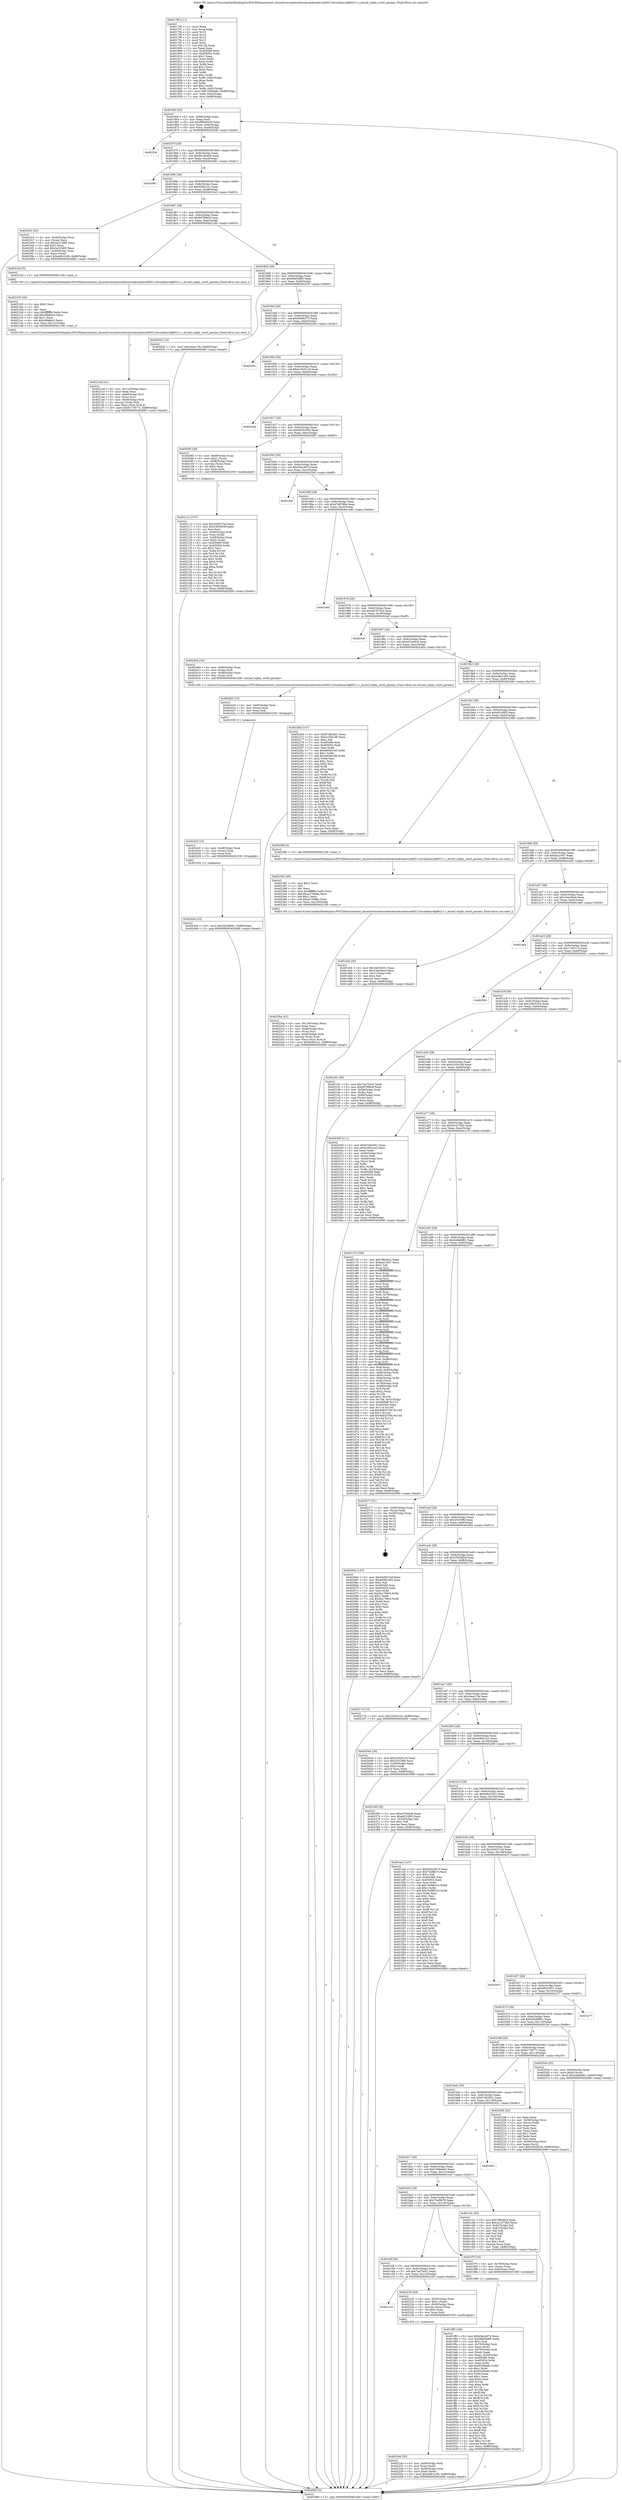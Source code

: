 digraph "0x4017f0" {
  label = "0x4017f0 (/mnt/c/Users/mathe/Desktop/tcc/POCII/binaries/extr_linuxdriversnetwirelessbroadcombrcm80211brcmfmaccfg80211.c_brcmf_wiphy_wowl_params_Final-ollvm.out::main(0))"
  labelloc = "t"
  node[shape=record]

  Entry [label="",width=0.3,height=0.3,shape=circle,fillcolor=black,style=filled]
  "0x40185f" [label="{
     0x40185f [32]\l
     | [instrs]\l
     &nbsp;&nbsp;0x40185f \<+6\>: mov -0x88(%rbp),%eax\l
     &nbsp;&nbsp;0x401865 \<+2\>: mov %eax,%ecx\l
     &nbsp;&nbsp;0x401867 \<+6\>: sub $0x89b93e28,%ecx\l
     &nbsp;&nbsp;0x40186d \<+6\>: mov %eax,-0x9c(%rbp)\l
     &nbsp;&nbsp;0x401873 \<+6\>: mov %ecx,-0xa0(%rbp)\l
     &nbsp;&nbsp;0x401879 \<+6\>: je 000000000040254f \<main+0xd5f\>\l
  }"]
  "0x40254f" [label="{
     0x40254f\l
  }", style=dashed]
  "0x40187f" [label="{
     0x40187f [28]\l
     | [instrs]\l
     &nbsp;&nbsp;0x40187f \<+5\>: jmp 0000000000401884 \<main+0x94\>\l
     &nbsp;&nbsp;0x401884 \<+6\>: mov -0x9c(%rbp),%eax\l
     &nbsp;&nbsp;0x40188a \<+5\>: sub $0x8b19be50,%eax\l
     &nbsp;&nbsp;0x40188f \<+6\>: mov %eax,-0xa4(%rbp)\l
     &nbsp;&nbsp;0x401895 \<+6\>: je 0000000000402681 \<main+0xe91\>\l
  }"]
  Exit [label="",width=0.3,height=0.3,shape=circle,fillcolor=black,style=filled,peripheries=2]
  "0x402681" [label="{
     0x402681\l
  }", style=dashed]
  "0x40189b" [label="{
     0x40189b [28]\l
     | [instrs]\l
     &nbsp;&nbsp;0x40189b \<+5\>: jmp 00000000004018a0 \<main+0xb0\>\l
     &nbsp;&nbsp;0x4018a0 \<+6\>: mov -0x9c(%rbp),%eax\l
     &nbsp;&nbsp;0x4018a6 \<+5\>: sub $0x928fc1a1,%eax\l
     &nbsp;&nbsp;0x4018ab \<+6\>: mov %eax,-0xa8(%rbp)\l
     &nbsp;&nbsp;0x4018b1 \<+6\>: je 00000000004023e3 \<main+0xbf3\>\l
  }"]
  "0x40243e" [label="{
     0x40243e [15]\l
     | [instrs]\l
     &nbsp;&nbsp;0x40243e \<+10\>: movl $0x52b38891,-0x88(%rbp)\l
     &nbsp;&nbsp;0x402448 \<+5\>: jmp 0000000000402690 \<main+0xea0\>\l
  }"]
  "0x4023e3" [label="{
     0x4023e3 [42]\l
     | [instrs]\l
     &nbsp;&nbsp;0x4023e3 \<+4\>: mov -0x40(%rbp),%rax\l
     &nbsp;&nbsp;0x4023e7 \<+2\>: mov (%rax),%ecx\l
     &nbsp;&nbsp;0x4023e9 \<+6\>: sub $0x2a3158f2,%ecx\l
     &nbsp;&nbsp;0x4023ef \<+3\>: add $0x1,%ecx\l
     &nbsp;&nbsp;0x4023f2 \<+6\>: add $0x2a3158f2,%ecx\l
     &nbsp;&nbsp;0x4023f8 \<+4\>: mov -0x40(%rbp),%rax\l
     &nbsp;&nbsp;0x4023fc \<+2\>: mov %ecx,(%rax)\l
     &nbsp;&nbsp;0x4023fe \<+10\>: movl $0xed9c1c60,-0x88(%rbp)\l
     &nbsp;&nbsp;0x402408 \<+5\>: jmp 0000000000402690 \<main+0xea0\>\l
  }"]
  "0x4018b7" [label="{
     0x4018b7 [28]\l
     | [instrs]\l
     &nbsp;&nbsp;0x4018b7 \<+5\>: jmp 00000000004018bc \<main+0xcc\>\l
     &nbsp;&nbsp;0x4018bc \<+6\>: mov -0x9c(%rbp),%eax\l
     &nbsp;&nbsp;0x4018c2 \<+5\>: sub $0x9478fbc8,%eax\l
     &nbsp;&nbsp;0x4018c7 \<+6\>: mov %eax,-0xac(%rbp)\l
     &nbsp;&nbsp;0x4018cd \<+6\>: je 00000000004021b0 \<main+0x9c0\>\l
  }"]
  "0x40242f" [label="{
     0x40242f [15]\l
     | [instrs]\l
     &nbsp;&nbsp;0x40242f \<+4\>: mov -0x48(%rbp),%rax\l
     &nbsp;&nbsp;0x402433 \<+3\>: mov (%rax),%rax\l
     &nbsp;&nbsp;0x402436 \<+3\>: mov %rax,%rdi\l
     &nbsp;&nbsp;0x402439 \<+5\>: call 0000000000401030 \<free@plt\>\l
     | [calls]\l
     &nbsp;&nbsp;0x401030 \{1\} (unknown)\l
  }"]
  "0x4021b0" [label="{
     0x4021b0 [5]\l
     | [instrs]\l
     &nbsp;&nbsp;0x4021b0 \<+5\>: call 0000000000401160 \<next_i\>\l
     | [calls]\l
     &nbsp;&nbsp;0x401160 \{1\} (/mnt/c/Users/mathe/Desktop/tcc/POCII/binaries/extr_linuxdriversnetwirelessbroadcombrcm80211brcmfmaccfg80211.c_brcmf_wiphy_wowl_params_Final-ollvm.out::next_i)\l
  }"]
  "0x4018d3" [label="{
     0x4018d3 [28]\l
     | [instrs]\l
     &nbsp;&nbsp;0x4018d3 \<+5\>: jmp 00000000004018d8 \<main+0xe8\>\l
     &nbsp;&nbsp;0x4018d8 \<+6\>: mov -0x9c(%rbp),%eax\l
     &nbsp;&nbsp;0x4018de \<+5\>: sub $0x96b5ddf5,%eax\l
     &nbsp;&nbsp;0x4018e3 \<+6\>: mov %eax,-0xb0(%rbp)\l
     &nbsp;&nbsp;0x4018e9 \<+6\>: je 0000000000402035 \<main+0x845\>\l
  }"]
  "0x402420" [label="{
     0x402420 [15]\l
     | [instrs]\l
     &nbsp;&nbsp;0x402420 \<+4\>: mov -0x60(%rbp),%rax\l
     &nbsp;&nbsp;0x402424 \<+3\>: mov (%rax),%rax\l
     &nbsp;&nbsp;0x402427 \<+3\>: mov %rax,%rdi\l
     &nbsp;&nbsp;0x40242a \<+5\>: call 0000000000401030 \<free@plt\>\l
     | [calls]\l
     &nbsp;&nbsp;0x401030 \{1\} (unknown)\l
  }"]
  "0x402035" [label="{
     0x402035 [15]\l
     | [instrs]\l
     &nbsp;&nbsp;0x402035 \<+10\>: movl $0x34ea17fe,-0x88(%rbp)\l
     &nbsp;&nbsp;0x40203f \<+5\>: jmp 0000000000402690 \<main+0xea0\>\l
  }"]
  "0x4018ef" [label="{
     0x4018ef [28]\l
     | [instrs]\l
     &nbsp;&nbsp;0x4018ef \<+5\>: jmp 00000000004018f4 \<main+0x104\>\l
     &nbsp;&nbsp;0x4018f4 \<+6\>: mov -0x9c(%rbp),%eax\l
     &nbsp;&nbsp;0x4018fa \<+5\>: sub $0x9ef4b373,%eax\l
     &nbsp;&nbsp;0x4018ff \<+6\>: mov %eax,-0xb4(%rbp)\l
     &nbsp;&nbsp;0x401905 \<+6\>: je 000000000040245c \<main+0xc6c\>\l
  }"]
  "0x4023ba" [label="{
     0x4023ba [41]\l
     | [instrs]\l
     &nbsp;&nbsp;0x4023ba \<+6\>: mov -0x130(%rbp),%ecx\l
     &nbsp;&nbsp;0x4023c0 \<+3\>: imul %eax,%ecx\l
     &nbsp;&nbsp;0x4023c3 \<+4\>: mov -0x48(%rbp),%rsi\l
     &nbsp;&nbsp;0x4023c7 \<+3\>: mov (%rsi),%rsi\l
     &nbsp;&nbsp;0x4023ca \<+4\>: mov -0x40(%rbp),%rdi\l
     &nbsp;&nbsp;0x4023ce \<+3\>: movslq (%rdi),%rdi\l
     &nbsp;&nbsp;0x4023d1 \<+3\>: mov %ecx,(%rsi,%rdi,4)\l
     &nbsp;&nbsp;0x4023d4 \<+10\>: movl $0x928fc1a1,-0x88(%rbp)\l
     &nbsp;&nbsp;0x4023de \<+5\>: jmp 0000000000402690 \<main+0xea0\>\l
  }"]
  "0x40245c" [label="{
     0x40245c\l
  }", style=dashed]
  "0x40190b" [label="{
     0x40190b [28]\l
     | [instrs]\l
     &nbsp;&nbsp;0x40190b \<+5\>: jmp 0000000000401910 \<main+0x120\>\l
     &nbsp;&nbsp;0x401910 \<+6\>: mov -0x9c(%rbp),%eax\l
     &nbsp;&nbsp;0x401916 \<+5\>: sub $0xb1926116,%eax\l
     &nbsp;&nbsp;0x40191b \<+6\>: mov %eax,-0xb8(%rbp)\l
     &nbsp;&nbsp;0x401921 \<+6\>: je 000000000040244d \<main+0xc5d\>\l
  }"]
  "0x402392" [label="{
     0x402392 [40]\l
     | [instrs]\l
     &nbsp;&nbsp;0x402392 \<+5\>: mov $0x2,%ecx\l
     &nbsp;&nbsp;0x402397 \<+1\>: cltd\l
     &nbsp;&nbsp;0x402398 \<+2\>: idiv %ecx\l
     &nbsp;&nbsp;0x40239a \<+6\>: imul $0xfffffffe,%edx,%ecx\l
     &nbsp;&nbsp;0x4023a0 \<+6\>: add $0xa270ef6c,%ecx\l
     &nbsp;&nbsp;0x4023a6 \<+3\>: add $0x1,%ecx\l
     &nbsp;&nbsp;0x4023a9 \<+6\>: sub $0xa270ef6c,%ecx\l
     &nbsp;&nbsp;0x4023af \<+6\>: mov %ecx,-0x130(%rbp)\l
     &nbsp;&nbsp;0x4023b5 \<+5\>: call 0000000000401160 \<next_i\>\l
     | [calls]\l
     &nbsp;&nbsp;0x401160 \{1\} (/mnt/c/Users/mathe/Desktop/tcc/POCII/binaries/extr_linuxdriversnetwirelessbroadcombrcm80211brcmfmaccfg80211.c_brcmf_wiphy_wowl_params_Final-ollvm.out::next_i)\l
  }"]
  "0x40244d" [label="{
     0x40244d\l
  }", style=dashed]
  "0x401927" [label="{
     0x401927 [28]\l
     | [instrs]\l
     &nbsp;&nbsp;0x401927 \<+5\>: jmp 000000000040192c \<main+0x13c\>\l
     &nbsp;&nbsp;0x40192c \<+6\>: mov -0x9c(%rbp),%eax\l
     &nbsp;&nbsp;0x401932 \<+5\>: sub $0xb930c393,%eax\l
     &nbsp;&nbsp;0x401937 \<+6\>: mov %eax,-0xbc(%rbp)\l
     &nbsp;&nbsp;0x40193d \<+6\>: je 00000000004020f5 \<main+0x905\>\l
  }"]
  "0x40224d" [label="{
     0x40224d [32]\l
     | [instrs]\l
     &nbsp;&nbsp;0x40224d \<+4\>: mov -0x48(%rbp),%rdi\l
     &nbsp;&nbsp;0x402251 \<+3\>: mov %rax,(%rdi)\l
     &nbsp;&nbsp;0x402254 \<+4\>: mov -0x40(%rbp),%rax\l
     &nbsp;&nbsp;0x402258 \<+6\>: movl $0x0,(%rax)\l
     &nbsp;&nbsp;0x40225e \<+10\>: movl $0xed9c1c60,-0x88(%rbp)\l
     &nbsp;&nbsp;0x402268 \<+5\>: jmp 0000000000402690 \<main+0xea0\>\l
  }"]
  "0x4020f5" [label="{
     0x4020f5 [29]\l
     | [instrs]\l
     &nbsp;&nbsp;0x4020f5 \<+4\>: mov -0x68(%rbp),%rax\l
     &nbsp;&nbsp;0x4020f9 \<+6\>: movl $0x1,(%rax)\l
     &nbsp;&nbsp;0x4020ff \<+4\>: mov -0x68(%rbp),%rax\l
     &nbsp;&nbsp;0x402103 \<+3\>: movslq (%rax),%rax\l
     &nbsp;&nbsp;0x402106 \<+4\>: shl $0x2,%rax\l
     &nbsp;&nbsp;0x40210a \<+3\>: mov %rax,%rdi\l
     &nbsp;&nbsp;0x40210d \<+5\>: call 0000000000401050 \<malloc@plt\>\l
     | [calls]\l
     &nbsp;&nbsp;0x401050 \{1\} (unknown)\l
  }"]
  "0x401943" [label="{
     0x401943 [28]\l
     | [instrs]\l
     &nbsp;&nbsp;0x401943 \<+5\>: jmp 0000000000401948 \<main+0x158\>\l
     &nbsp;&nbsp;0x401948 \<+6\>: mov -0x9c(%rbp),%eax\l
     &nbsp;&nbsp;0x40194e \<+5\>: sub $0xd3ac4674,%eax\l
     &nbsp;&nbsp;0x401953 \<+6\>: mov %eax,-0xc0(%rbp)\l
     &nbsp;&nbsp;0x401959 \<+6\>: je 00000000004025ef \<main+0xdff\>\l
  }"]
  "0x401c1b" [label="{
     0x401c1b\l
  }", style=dashed]
  "0x4025ef" [label="{
     0x4025ef\l
  }", style=dashed]
  "0x40195f" [label="{
     0x40195f [28]\l
     | [instrs]\l
     &nbsp;&nbsp;0x40195f \<+5\>: jmp 0000000000401964 \<main+0x174\>\l
     &nbsp;&nbsp;0x401964 \<+6\>: mov -0x9c(%rbp),%eax\l
     &nbsp;&nbsp;0x40196a \<+5\>: sub $0xd7e87d6a,%eax\l
     &nbsp;&nbsp;0x40196f \<+6\>: mov %eax,-0xc4(%rbp)\l
     &nbsp;&nbsp;0x401975 \<+6\>: je 0000000000401edd \<main+0x6ed\>\l
  }"]
  "0x402230" [label="{
     0x402230 [29]\l
     | [instrs]\l
     &nbsp;&nbsp;0x402230 \<+4\>: mov -0x50(%rbp),%rax\l
     &nbsp;&nbsp;0x402234 \<+6\>: movl $0x1,(%rax)\l
     &nbsp;&nbsp;0x40223a \<+4\>: mov -0x50(%rbp),%rax\l
     &nbsp;&nbsp;0x40223e \<+3\>: movslq (%rax),%rax\l
     &nbsp;&nbsp;0x402241 \<+4\>: shl $0x2,%rax\l
     &nbsp;&nbsp;0x402245 \<+3\>: mov %rax,%rdi\l
     &nbsp;&nbsp;0x402248 \<+5\>: call 0000000000401050 \<malloc@plt\>\l
     | [calls]\l
     &nbsp;&nbsp;0x401050 \{1\} (unknown)\l
  }"]
  "0x401edd" [label="{
     0x401edd\l
  }", style=dashed]
  "0x40197b" [label="{
     0x40197b [28]\l
     | [instrs]\l
     &nbsp;&nbsp;0x40197b \<+5\>: jmp 0000000000401980 \<main+0x190\>\l
     &nbsp;&nbsp;0x401980 \<+6\>: mov -0x9c(%rbp),%eax\l
     &nbsp;&nbsp;0x401986 \<+5\>: sub $0xda7674c2,%eax\l
     &nbsp;&nbsp;0x40198b \<+6\>: mov %eax,-0xc8(%rbp)\l
     &nbsp;&nbsp;0x401991 \<+6\>: je 00000000004024ef \<main+0xcff\>\l
  }"]
  "0x4021dd" [label="{
     0x4021dd [41]\l
     | [instrs]\l
     &nbsp;&nbsp;0x4021dd \<+6\>: mov -0x12c(%rbp),%ecx\l
     &nbsp;&nbsp;0x4021e3 \<+3\>: imul %eax,%ecx\l
     &nbsp;&nbsp;0x4021e6 \<+4\>: mov -0x60(%rbp),%rsi\l
     &nbsp;&nbsp;0x4021ea \<+3\>: mov (%rsi),%rsi\l
     &nbsp;&nbsp;0x4021ed \<+4\>: mov -0x58(%rbp),%rdi\l
     &nbsp;&nbsp;0x4021f1 \<+3\>: movslq (%rdi),%rdi\l
     &nbsp;&nbsp;0x4021f4 \<+3\>: mov %ecx,(%rsi,%rdi,4)\l
     &nbsp;&nbsp;0x4021f7 \<+10\>: movl $0x6173677c,-0x88(%rbp)\l
     &nbsp;&nbsp;0x402201 \<+5\>: jmp 0000000000402690 \<main+0xea0\>\l
  }"]
  "0x4024ef" [label="{
     0x4024ef\l
  }", style=dashed]
  "0x401997" [label="{
     0x401997 [28]\l
     | [instrs]\l
     &nbsp;&nbsp;0x401997 \<+5\>: jmp 000000000040199c \<main+0x1ac\>\l
     &nbsp;&nbsp;0x40199c \<+6\>: mov -0x9c(%rbp),%eax\l
     &nbsp;&nbsp;0x4019a2 \<+5\>: sub $0xe47e04c8,%eax\l
     &nbsp;&nbsp;0x4019a7 \<+6\>: mov %eax,-0xcc(%rbp)\l
     &nbsp;&nbsp;0x4019ad \<+6\>: je 000000000040240d \<main+0xc1d\>\l
  }"]
  "0x4021b5" [label="{
     0x4021b5 [40]\l
     | [instrs]\l
     &nbsp;&nbsp;0x4021b5 \<+5\>: mov $0x2,%ecx\l
     &nbsp;&nbsp;0x4021ba \<+1\>: cltd\l
     &nbsp;&nbsp;0x4021bb \<+2\>: idiv %ecx\l
     &nbsp;&nbsp;0x4021bd \<+6\>: imul $0xfffffffe,%edx,%ecx\l
     &nbsp;&nbsp;0x4021c3 \<+6\>: add $0xc9fab6c3,%ecx\l
     &nbsp;&nbsp;0x4021c9 \<+3\>: add $0x1,%ecx\l
     &nbsp;&nbsp;0x4021cc \<+6\>: sub $0xc9fab6c3,%ecx\l
     &nbsp;&nbsp;0x4021d2 \<+6\>: mov %ecx,-0x12c(%rbp)\l
     &nbsp;&nbsp;0x4021d8 \<+5\>: call 0000000000401160 \<next_i\>\l
     | [calls]\l
     &nbsp;&nbsp;0x401160 \{1\} (/mnt/c/Users/mathe/Desktop/tcc/POCII/binaries/extr_linuxdriversnetwirelessbroadcombrcm80211brcmfmaccfg80211.c_brcmf_wiphy_wowl_params_Final-ollvm.out::next_i)\l
  }"]
  "0x40240d" [label="{
     0x40240d [19]\l
     | [instrs]\l
     &nbsp;&nbsp;0x40240d \<+4\>: mov -0x60(%rbp),%rax\l
     &nbsp;&nbsp;0x402411 \<+3\>: mov (%rax),%rdi\l
     &nbsp;&nbsp;0x402414 \<+4\>: mov -0x48(%rbp),%rax\l
     &nbsp;&nbsp;0x402418 \<+3\>: mov (%rax),%rsi\l
     &nbsp;&nbsp;0x40241b \<+5\>: call 00000000004015d0 \<brcmf_wiphy_wowl_params\>\l
     | [calls]\l
     &nbsp;&nbsp;0x4015d0 \{1\} (/mnt/c/Users/mathe/Desktop/tcc/POCII/binaries/extr_linuxdriversnetwirelessbroadcombrcm80211brcmfmaccfg80211.c_brcmf_wiphy_wowl_params_Final-ollvm.out::brcmf_wiphy_wowl_params)\l
  }"]
  "0x4019b3" [label="{
     0x4019b3 [28]\l
     | [instrs]\l
     &nbsp;&nbsp;0x4019b3 \<+5\>: jmp 00000000004019b8 \<main+0x1c8\>\l
     &nbsp;&nbsp;0x4019b8 \<+6\>: mov -0x9c(%rbp),%eax\l
     &nbsp;&nbsp;0x4019be \<+5\>: sub $0xed9c1c60,%eax\l
     &nbsp;&nbsp;0x4019c3 \<+6\>: mov %eax,-0xd0(%rbp)\l
     &nbsp;&nbsp;0x4019c9 \<+6\>: je 000000000040226d \<main+0xa7d\>\l
  }"]
  "0x402112" [label="{
     0x402112 [107]\l
     | [instrs]\l
     &nbsp;&nbsp;0x402112 \<+5\>: mov $0x45d527ed,%ecx\l
     &nbsp;&nbsp;0x402117 \<+5\>: mov $0x3383d03f,%edx\l
     &nbsp;&nbsp;0x40211c \<+2\>: xor %esi,%esi\l
     &nbsp;&nbsp;0x40211e \<+4\>: mov -0x60(%rbp),%rdi\l
     &nbsp;&nbsp;0x402122 \<+3\>: mov %rax,(%rdi)\l
     &nbsp;&nbsp;0x402125 \<+4\>: mov -0x58(%rbp),%rax\l
     &nbsp;&nbsp;0x402129 \<+6\>: movl $0x0,(%rax)\l
     &nbsp;&nbsp;0x40212f \<+8\>: mov 0x405068,%r8d\l
     &nbsp;&nbsp;0x402137 \<+8\>: mov 0x405054,%r9d\l
     &nbsp;&nbsp;0x40213f \<+3\>: sub $0x1,%esi\l
     &nbsp;&nbsp;0x402142 \<+3\>: mov %r8d,%r10d\l
     &nbsp;&nbsp;0x402145 \<+3\>: add %esi,%r10d\l
     &nbsp;&nbsp;0x402148 \<+4\>: imul %r10d,%r8d\l
     &nbsp;&nbsp;0x40214c \<+4\>: and $0x1,%r8d\l
     &nbsp;&nbsp;0x402150 \<+4\>: cmp $0x0,%r8d\l
     &nbsp;&nbsp;0x402154 \<+4\>: sete %r11b\l
     &nbsp;&nbsp;0x402158 \<+4\>: cmp $0xa,%r9d\l
     &nbsp;&nbsp;0x40215c \<+3\>: setl %bl\l
     &nbsp;&nbsp;0x40215f \<+3\>: mov %r11b,%r14b\l
     &nbsp;&nbsp;0x402162 \<+3\>: and %bl,%r14b\l
     &nbsp;&nbsp;0x402165 \<+3\>: xor %bl,%r11b\l
     &nbsp;&nbsp;0x402168 \<+3\>: or %r11b,%r14b\l
     &nbsp;&nbsp;0x40216b \<+4\>: test $0x1,%r14b\l
     &nbsp;&nbsp;0x40216f \<+3\>: cmovne %edx,%ecx\l
     &nbsp;&nbsp;0x402172 \<+6\>: mov %ecx,-0x88(%rbp)\l
     &nbsp;&nbsp;0x402178 \<+5\>: jmp 0000000000402690 \<main+0xea0\>\l
  }"]
  "0x40226d" [label="{
     0x40226d [147]\l
     | [instrs]\l
     &nbsp;&nbsp;0x40226d \<+5\>: mov $0x67d63d01,%eax\l
     &nbsp;&nbsp;0x402272 \<+5\>: mov $0x2c3541d6,%ecx\l
     &nbsp;&nbsp;0x402277 \<+2\>: mov $0x1,%dl\l
     &nbsp;&nbsp;0x402279 \<+7\>: mov 0x405068,%esi\l
     &nbsp;&nbsp;0x402280 \<+7\>: mov 0x405054,%edi\l
     &nbsp;&nbsp;0x402287 \<+3\>: mov %esi,%r8d\l
     &nbsp;&nbsp;0x40228a \<+7\>: sub $0x4954618d,%r8d\l
     &nbsp;&nbsp;0x402291 \<+4\>: sub $0x1,%r8d\l
     &nbsp;&nbsp;0x402295 \<+7\>: add $0x4954618d,%r8d\l
     &nbsp;&nbsp;0x40229c \<+4\>: imul %r8d,%esi\l
     &nbsp;&nbsp;0x4022a0 \<+3\>: and $0x1,%esi\l
     &nbsp;&nbsp;0x4022a3 \<+3\>: cmp $0x0,%esi\l
     &nbsp;&nbsp;0x4022a6 \<+4\>: sete %r9b\l
     &nbsp;&nbsp;0x4022aa \<+3\>: cmp $0xa,%edi\l
     &nbsp;&nbsp;0x4022ad \<+4\>: setl %r10b\l
     &nbsp;&nbsp;0x4022b1 \<+3\>: mov %r9b,%r11b\l
     &nbsp;&nbsp;0x4022b4 \<+4\>: xor $0xff,%r11b\l
     &nbsp;&nbsp;0x4022b8 \<+3\>: mov %r10b,%bl\l
     &nbsp;&nbsp;0x4022bb \<+3\>: xor $0xff,%bl\l
     &nbsp;&nbsp;0x4022be \<+3\>: xor $0x0,%dl\l
     &nbsp;&nbsp;0x4022c1 \<+3\>: mov %r11b,%r14b\l
     &nbsp;&nbsp;0x4022c4 \<+4\>: and $0x0,%r14b\l
     &nbsp;&nbsp;0x4022c8 \<+3\>: and %dl,%r9b\l
     &nbsp;&nbsp;0x4022cb \<+3\>: mov %bl,%r15b\l
     &nbsp;&nbsp;0x4022ce \<+4\>: and $0x0,%r15b\l
     &nbsp;&nbsp;0x4022d2 \<+3\>: and %dl,%r10b\l
     &nbsp;&nbsp;0x4022d5 \<+3\>: or %r9b,%r14b\l
     &nbsp;&nbsp;0x4022d8 \<+3\>: or %r10b,%r15b\l
     &nbsp;&nbsp;0x4022db \<+3\>: xor %r15b,%r14b\l
     &nbsp;&nbsp;0x4022de \<+3\>: or %bl,%r11b\l
     &nbsp;&nbsp;0x4022e1 \<+4\>: xor $0xff,%r11b\l
     &nbsp;&nbsp;0x4022e5 \<+3\>: or $0x0,%dl\l
     &nbsp;&nbsp;0x4022e8 \<+3\>: and %dl,%r11b\l
     &nbsp;&nbsp;0x4022eb \<+3\>: or %r11b,%r14b\l
     &nbsp;&nbsp;0x4022ee \<+4\>: test $0x1,%r14b\l
     &nbsp;&nbsp;0x4022f2 \<+3\>: cmovne %ecx,%eax\l
     &nbsp;&nbsp;0x4022f5 \<+6\>: mov %eax,-0x88(%rbp)\l
     &nbsp;&nbsp;0x4022fb \<+5\>: jmp 0000000000402690 \<main+0xea0\>\l
  }"]
  "0x4019cf" [label="{
     0x4019cf [28]\l
     | [instrs]\l
     &nbsp;&nbsp;0x4019cf \<+5\>: jmp 00000000004019d4 \<main+0x1e4\>\l
     &nbsp;&nbsp;0x4019d4 \<+6\>: mov -0x9c(%rbp),%eax\l
     &nbsp;&nbsp;0x4019da \<+5\>: sub $0xef310f03,%eax\l
     &nbsp;&nbsp;0x4019df \<+6\>: mov %eax,-0xd4(%rbp)\l
     &nbsp;&nbsp;0x4019e5 \<+6\>: je 000000000040238d \<main+0xb9d\>\l
  }"]
  "0x401f8f" [label="{
     0x401f8f [166]\l
     | [instrs]\l
     &nbsp;&nbsp;0x401f8f \<+5\>: mov $0xd3ac4674,%ecx\l
     &nbsp;&nbsp;0x401f94 \<+5\>: mov $0x96b5ddf5,%edx\l
     &nbsp;&nbsp;0x401f99 \<+3\>: mov $0x1,%sil\l
     &nbsp;&nbsp;0x401f9c \<+4\>: mov -0x70(%rbp),%rdi\l
     &nbsp;&nbsp;0x401fa0 \<+2\>: mov %eax,(%rdi)\l
     &nbsp;&nbsp;0x401fa2 \<+4\>: mov -0x70(%rbp),%rdi\l
     &nbsp;&nbsp;0x401fa6 \<+2\>: mov (%rdi),%eax\l
     &nbsp;&nbsp;0x401fa8 \<+3\>: mov %eax,-0x30(%rbp)\l
     &nbsp;&nbsp;0x401fab \<+7\>: mov 0x405068,%eax\l
     &nbsp;&nbsp;0x401fb2 \<+8\>: mov 0x405054,%r8d\l
     &nbsp;&nbsp;0x401fba \<+3\>: mov %eax,%r9d\l
     &nbsp;&nbsp;0x401fbd \<+7\>: add $0x935fbe82,%r9d\l
     &nbsp;&nbsp;0x401fc4 \<+4\>: sub $0x1,%r9d\l
     &nbsp;&nbsp;0x401fc8 \<+7\>: sub $0x935fbe82,%r9d\l
     &nbsp;&nbsp;0x401fcf \<+4\>: imul %r9d,%eax\l
     &nbsp;&nbsp;0x401fd3 \<+3\>: and $0x1,%eax\l
     &nbsp;&nbsp;0x401fd6 \<+3\>: cmp $0x0,%eax\l
     &nbsp;&nbsp;0x401fd9 \<+4\>: sete %r10b\l
     &nbsp;&nbsp;0x401fdd \<+4\>: cmp $0xa,%r8d\l
     &nbsp;&nbsp;0x401fe1 \<+4\>: setl %r11b\l
     &nbsp;&nbsp;0x401fe5 \<+3\>: mov %r10b,%bl\l
     &nbsp;&nbsp;0x401fe8 \<+3\>: xor $0xff,%bl\l
     &nbsp;&nbsp;0x401feb \<+3\>: mov %r11b,%r14b\l
     &nbsp;&nbsp;0x401fee \<+4\>: xor $0xff,%r14b\l
     &nbsp;&nbsp;0x401ff2 \<+4\>: xor $0x0,%sil\l
     &nbsp;&nbsp;0x401ff6 \<+3\>: mov %bl,%r15b\l
     &nbsp;&nbsp;0x401ff9 \<+4\>: and $0x0,%r15b\l
     &nbsp;&nbsp;0x401ffd \<+3\>: and %sil,%r10b\l
     &nbsp;&nbsp;0x402000 \<+3\>: mov %r14b,%r12b\l
     &nbsp;&nbsp;0x402003 \<+4\>: and $0x0,%r12b\l
     &nbsp;&nbsp;0x402007 \<+3\>: and %sil,%r11b\l
     &nbsp;&nbsp;0x40200a \<+3\>: or %r10b,%r15b\l
     &nbsp;&nbsp;0x40200d \<+3\>: or %r11b,%r12b\l
     &nbsp;&nbsp;0x402010 \<+3\>: xor %r12b,%r15b\l
     &nbsp;&nbsp;0x402013 \<+3\>: or %r14b,%bl\l
     &nbsp;&nbsp;0x402016 \<+3\>: xor $0xff,%bl\l
     &nbsp;&nbsp;0x402019 \<+4\>: or $0x0,%sil\l
     &nbsp;&nbsp;0x40201d \<+3\>: and %sil,%bl\l
     &nbsp;&nbsp;0x402020 \<+3\>: or %bl,%r15b\l
     &nbsp;&nbsp;0x402023 \<+4\>: test $0x1,%r15b\l
     &nbsp;&nbsp;0x402027 \<+3\>: cmovne %edx,%ecx\l
     &nbsp;&nbsp;0x40202a \<+6\>: mov %ecx,-0x88(%rbp)\l
     &nbsp;&nbsp;0x402030 \<+5\>: jmp 0000000000402690 \<main+0xea0\>\l
  }"]
  "0x40238d" [label="{
     0x40238d [5]\l
     | [instrs]\l
     &nbsp;&nbsp;0x40238d \<+5\>: call 0000000000401160 \<next_i\>\l
     | [calls]\l
     &nbsp;&nbsp;0x401160 \{1\} (/mnt/c/Users/mathe/Desktop/tcc/POCII/binaries/extr_linuxdriversnetwirelessbroadcombrcm80211brcmfmaccfg80211.c_brcmf_wiphy_wowl_params_Final-ollvm.out::next_i)\l
  }"]
  "0x4019eb" [label="{
     0x4019eb [28]\l
     | [instrs]\l
     &nbsp;&nbsp;0x4019eb \<+5\>: jmp 00000000004019f0 \<main+0x200\>\l
     &nbsp;&nbsp;0x4019f0 \<+6\>: mov -0x9c(%rbp),%eax\l
     &nbsp;&nbsp;0x4019f6 \<+5\>: sub $0xba21947,%eax\l
     &nbsp;&nbsp;0x4019fb \<+6\>: mov %eax,-0xd8(%rbp)\l
     &nbsp;&nbsp;0x401a01 \<+6\>: je 0000000000401dc6 \<main+0x5d6\>\l
  }"]
  "0x401bff" [label="{
     0x401bff [28]\l
     | [instrs]\l
     &nbsp;&nbsp;0x401bff \<+5\>: jmp 0000000000401c04 \<main+0x414\>\l
     &nbsp;&nbsp;0x401c04 \<+6\>: mov -0x9c(%rbp),%eax\l
     &nbsp;&nbsp;0x401c0a \<+5\>: sub $0x7aa75e51,%eax\l
     &nbsp;&nbsp;0x401c0f \<+6\>: mov %eax,-0x124(%rbp)\l
     &nbsp;&nbsp;0x401c15 \<+6\>: je 0000000000402230 \<main+0xa40\>\l
  }"]
  "0x401dc6" [label="{
     0x401dc6 [30]\l
     | [instrs]\l
     &nbsp;&nbsp;0x401dc6 \<+5\>: mov $0x44b32021,%eax\l
     &nbsp;&nbsp;0x401dcb \<+5\>: mov $0x10ee3ba3,%ecx\l
     &nbsp;&nbsp;0x401dd0 \<+3\>: mov -0x31(%rbp),%dl\l
     &nbsp;&nbsp;0x401dd3 \<+3\>: test $0x1,%dl\l
     &nbsp;&nbsp;0x401dd6 \<+3\>: cmovne %ecx,%eax\l
     &nbsp;&nbsp;0x401dd9 \<+6\>: mov %eax,-0x88(%rbp)\l
     &nbsp;&nbsp;0x401ddf \<+5\>: jmp 0000000000402690 \<main+0xea0\>\l
  }"]
  "0x401a07" [label="{
     0x401a07 [28]\l
     | [instrs]\l
     &nbsp;&nbsp;0x401a07 \<+5\>: jmp 0000000000401a0c \<main+0x21c\>\l
     &nbsp;&nbsp;0x401a0c \<+6\>: mov -0x9c(%rbp),%eax\l
     &nbsp;&nbsp;0x401a12 \<+5\>: sub $0x10ee3ba3,%eax\l
     &nbsp;&nbsp;0x401a17 \<+6\>: mov %eax,-0xdc(%rbp)\l
     &nbsp;&nbsp;0x401a1d \<+6\>: je 0000000000401de4 \<main+0x5f4\>\l
  }"]
  "0x401f7f" [label="{
     0x401f7f [16]\l
     | [instrs]\l
     &nbsp;&nbsp;0x401f7f \<+4\>: mov -0x78(%rbp),%rax\l
     &nbsp;&nbsp;0x401f83 \<+3\>: mov (%rax),%rax\l
     &nbsp;&nbsp;0x401f86 \<+4\>: mov 0x8(%rax),%rdi\l
     &nbsp;&nbsp;0x401f8a \<+5\>: call 0000000000401060 \<atoi@plt\>\l
     | [calls]\l
     &nbsp;&nbsp;0x401060 \{1\} (unknown)\l
  }"]
  "0x401de4" [label="{
     0x401de4\l
  }", style=dashed]
  "0x401a23" [label="{
     0x401a23 [28]\l
     | [instrs]\l
     &nbsp;&nbsp;0x401a23 \<+5\>: jmp 0000000000401a28 \<main+0x238\>\l
     &nbsp;&nbsp;0x401a28 \<+6\>: mov -0x9c(%rbp),%eax\l
     &nbsp;&nbsp;0x401a2e \<+5\>: sub $0x112f217e,%eax\l
     &nbsp;&nbsp;0x401a33 \<+6\>: mov %eax,-0xe0(%rbp)\l
     &nbsp;&nbsp;0x401a39 \<+6\>: je 00000000004025d1 \<main+0xde1\>\l
  }"]
  "0x4017f0" [label="{
     0x4017f0 [111]\l
     | [instrs]\l
     &nbsp;&nbsp;0x4017f0 \<+1\>: push %rbp\l
     &nbsp;&nbsp;0x4017f1 \<+3\>: mov %rsp,%rbp\l
     &nbsp;&nbsp;0x4017f4 \<+2\>: push %r15\l
     &nbsp;&nbsp;0x4017f6 \<+2\>: push %r14\l
     &nbsp;&nbsp;0x4017f8 \<+2\>: push %r13\l
     &nbsp;&nbsp;0x4017fa \<+2\>: push %r12\l
     &nbsp;&nbsp;0x4017fc \<+1\>: push %rbx\l
     &nbsp;&nbsp;0x4017fd \<+7\>: sub $0x128,%rsp\l
     &nbsp;&nbsp;0x401804 \<+2\>: xor %eax,%eax\l
     &nbsp;&nbsp;0x401806 \<+7\>: mov 0x405068,%ecx\l
     &nbsp;&nbsp;0x40180d \<+7\>: mov 0x405054,%edx\l
     &nbsp;&nbsp;0x401814 \<+3\>: sub $0x1,%eax\l
     &nbsp;&nbsp;0x401817 \<+3\>: mov %ecx,%r8d\l
     &nbsp;&nbsp;0x40181a \<+3\>: add %eax,%r8d\l
     &nbsp;&nbsp;0x40181d \<+4\>: imul %r8d,%ecx\l
     &nbsp;&nbsp;0x401821 \<+3\>: and $0x1,%ecx\l
     &nbsp;&nbsp;0x401824 \<+3\>: cmp $0x0,%ecx\l
     &nbsp;&nbsp;0x401827 \<+4\>: sete %r9b\l
     &nbsp;&nbsp;0x40182b \<+4\>: and $0x1,%r9b\l
     &nbsp;&nbsp;0x40182f \<+7\>: mov %r9b,-0x82(%rbp)\l
     &nbsp;&nbsp;0x401836 \<+3\>: cmp $0xa,%edx\l
     &nbsp;&nbsp;0x401839 \<+4\>: setl %r9b\l
     &nbsp;&nbsp;0x40183d \<+4\>: and $0x1,%r9b\l
     &nbsp;&nbsp;0x401841 \<+7\>: mov %r9b,-0x81(%rbp)\l
     &nbsp;&nbsp;0x401848 \<+10\>: movl $0x7308ab6c,-0x88(%rbp)\l
     &nbsp;&nbsp;0x401852 \<+6\>: mov %edi,-0x8c(%rbp)\l
     &nbsp;&nbsp;0x401858 \<+7\>: mov %rsi,-0x98(%rbp)\l
  }"]
  "0x4025d1" [label="{
     0x4025d1\l
  }", style=dashed]
  "0x401a3f" [label="{
     0x401a3f [28]\l
     | [instrs]\l
     &nbsp;&nbsp;0x401a3f \<+5\>: jmp 0000000000401a44 \<main+0x254\>\l
     &nbsp;&nbsp;0x401a44 \<+6\>: mov -0x9c(%rbp),%eax\l
     &nbsp;&nbsp;0x401a4a \<+5\>: sub $0x228c6224,%eax\l
     &nbsp;&nbsp;0x401a4f \<+6\>: mov %eax,-0xe4(%rbp)\l
     &nbsp;&nbsp;0x401a55 \<+6\>: je 000000000040218c \<main+0x99c\>\l
  }"]
  "0x402690" [label="{
     0x402690 [5]\l
     | [instrs]\l
     &nbsp;&nbsp;0x402690 \<+5\>: jmp 000000000040185f \<main+0x6f\>\l
  }"]
  "0x40218c" [label="{
     0x40218c [36]\l
     | [instrs]\l
     &nbsp;&nbsp;0x40218c \<+5\>: mov $0x7aa75e51,%eax\l
     &nbsp;&nbsp;0x402191 \<+5\>: mov $0x9478fbc8,%ecx\l
     &nbsp;&nbsp;0x402196 \<+4\>: mov -0x58(%rbp),%rdx\l
     &nbsp;&nbsp;0x40219a \<+2\>: mov (%rdx),%esi\l
     &nbsp;&nbsp;0x40219c \<+4\>: mov -0x68(%rbp),%rdx\l
     &nbsp;&nbsp;0x4021a0 \<+2\>: cmp (%rdx),%esi\l
     &nbsp;&nbsp;0x4021a2 \<+3\>: cmovl %ecx,%eax\l
     &nbsp;&nbsp;0x4021a5 \<+6\>: mov %eax,-0x88(%rbp)\l
     &nbsp;&nbsp;0x4021ab \<+5\>: jmp 0000000000402690 \<main+0xea0\>\l
  }"]
  "0x401a5b" [label="{
     0x401a5b [28]\l
     | [instrs]\l
     &nbsp;&nbsp;0x401a5b \<+5\>: jmp 0000000000401a60 \<main+0x270\>\l
     &nbsp;&nbsp;0x401a60 \<+6\>: mov -0x9c(%rbp),%eax\l
     &nbsp;&nbsp;0x401a66 \<+5\>: sub $0x2c3541d6,%eax\l
     &nbsp;&nbsp;0x401a6b \<+6\>: mov %eax,-0xe8(%rbp)\l
     &nbsp;&nbsp;0x401a71 \<+6\>: je 0000000000402300 \<main+0xb10\>\l
  }"]
  "0x401be3" [label="{
     0x401be3 [28]\l
     | [instrs]\l
     &nbsp;&nbsp;0x401be3 \<+5\>: jmp 0000000000401be8 \<main+0x3f8\>\l
     &nbsp;&nbsp;0x401be8 \<+6\>: mov -0x9c(%rbp),%eax\l
     &nbsp;&nbsp;0x401bee \<+5\>: sub $0x75ef8b70,%eax\l
     &nbsp;&nbsp;0x401bf3 \<+6\>: mov %eax,-0x120(%rbp)\l
     &nbsp;&nbsp;0x401bf9 \<+6\>: je 0000000000401f7f \<main+0x78f\>\l
  }"]
  "0x402300" [label="{
     0x402300 [111]\l
     | [instrs]\l
     &nbsp;&nbsp;0x402300 \<+5\>: mov $0x67d63d01,%eax\l
     &nbsp;&nbsp;0x402305 \<+5\>: mov $0x4383c1e2,%ecx\l
     &nbsp;&nbsp;0x40230a \<+2\>: xor %edx,%edx\l
     &nbsp;&nbsp;0x40230c \<+4\>: mov -0x40(%rbp),%rsi\l
     &nbsp;&nbsp;0x402310 \<+2\>: mov (%rsi),%edi\l
     &nbsp;&nbsp;0x402312 \<+4\>: mov -0x50(%rbp),%rsi\l
     &nbsp;&nbsp;0x402316 \<+2\>: cmp (%rsi),%edi\l
     &nbsp;&nbsp;0x402318 \<+4\>: setl %r8b\l
     &nbsp;&nbsp;0x40231c \<+4\>: and $0x1,%r8b\l
     &nbsp;&nbsp;0x402320 \<+4\>: mov %r8b,-0x29(%rbp)\l
     &nbsp;&nbsp;0x402324 \<+7\>: mov 0x405068,%edi\l
     &nbsp;&nbsp;0x40232b \<+8\>: mov 0x405054,%r9d\l
     &nbsp;&nbsp;0x402333 \<+3\>: sub $0x1,%edx\l
     &nbsp;&nbsp;0x402336 \<+3\>: mov %edi,%r10d\l
     &nbsp;&nbsp;0x402339 \<+3\>: add %edx,%r10d\l
     &nbsp;&nbsp;0x40233c \<+4\>: imul %r10d,%edi\l
     &nbsp;&nbsp;0x402340 \<+3\>: and $0x1,%edi\l
     &nbsp;&nbsp;0x402343 \<+3\>: cmp $0x0,%edi\l
     &nbsp;&nbsp;0x402346 \<+4\>: sete %r8b\l
     &nbsp;&nbsp;0x40234a \<+4\>: cmp $0xa,%r9d\l
     &nbsp;&nbsp;0x40234e \<+4\>: setl %r11b\l
     &nbsp;&nbsp;0x402352 \<+3\>: mov %r8b,%bl\l
     &nbsp;&nbsp;0x402355 \<+3\>: and %r11b,%bl\l
     &nbsp;&nbsp;0x402358 \<+3\>: xor %r11b,%r8b\l
     &nbsp;&nbsp;0x40235b \<+3\>: or %r8b,%bl\l
     &nbsp;&nbsp;0x40235e \<+3\>: test $0x1,%bl\l
     &nbsp;&nbsp;0x402361 \<+3\>: cmovne %ecx,%eax\l
     &nbsp;&nbsp;0x402364 \<+6\>: mov %eax,-0x88(%rbp)\l
     &nbsp;&nbsp;0x40236a \<+5\>: jmp 0000000000402690 \<main+0xea0\>\l
  }"]
  "0x401a77" [label="{
     0x401a77 [28]\l
     | [instrs]\l
     &nbsp;&nbsp;0x401a77 \<+5\>: jmp 0000000000401a7c \<main+0x28c\>\l
     &nbsp;&nbsp;0x401a7c \<+6\>: mov -0x9c(%rbp),%eax\l
     &nbsp;&nbsp;0x401a82 \<+5\>: sub $0x2e1b73b0,%eax\l
     &nbsp;&nbsp;0x401a87 \<+6\>: mov %eax,-0xec(%rbp)\l
     &nbsp;&nbsp;0x401a8d \<+6\>: je 0000000000401c76 \<main+0x486\>\l
  }"]
  "0x401c41" [label="{
     0x401c41 [53]\l
     | [instrs]\l
     &nbsp;&nbsp;0x401c41 \<+5\>: mov $0x7f804fc2,%eax\l
     &nbsp;&nbsp;0x401c46 \<+5\>: mov $0x2e1b73b0,%ecx\l
     &nbsp;&nbsp;0x401c4b \<+6\>: mov -0x82(%rbp),%dl\l
     &nbsp;&nbsp;0x401c51 \<+7\>: mov -0x81(%rbp),%sil\l
     &nbsp;&nbsp;0x401c58 \<+3\>: mov %dl,%dil\l
     &nbsp;&nbsp;0x401c5b \<+3\>: and %sil,%dil\l
     &nbsp;&nbsp;0x401c5e \<+3\>: xor %sil,%dl\l
     &nbsp;&nbsp;0x401c61 \<+3\>: or %dl,%dil\l
     &nbsp;&nbsp;0x401c64 \<+4\>: test $0x1,%dil\l
     &nbsp;&nbsp;0x401c68 \<+3\>: cmovne %ecx,%eax\l
     &nbsp;&nbsp;0x401c6b \<+6\>: mov %eax,-0x88(%rbp)\l
     &nbsp;&nbsp;0x401c71 \<+5\>: jmp 0000000000402690 \<main+0xea0\>\l
  }"]
  "0x401c76" [label="{
     0x401c76 [336]\l
     | [instrs]\l
     &nbsp;&nbsp;0x401c76 \<+5\>: mov $0x7f804fc2,%eax\l
     &nbsp;&nbsp;0x401c7b \<+5\>: mov $0xba21947,%ecx\l
     &nbsp;&nbsp;0x401c80 \<+2\>: mov $0x1,%dl\l
     &nbsp;&nbsp;0x401c82 \<+3\>: mov %rsp,%rsi\l
     &nbsp;&nbsp;0x401c85 \<+4\>: add $0xfffffffffffffff0,%rsi\l
     &nbsp;&nbsp;0x401c89 \<+3\>: mov %rsi,%rsp\l
     &nbsp;&nbsp;0x401c8c \<+4\>: mov %rsi,-0x80(%rbp)\l
     &nbsp;&nbsp;0x401c90 \<+3\>: mov %rsp,%rsi\l
     &nbsp;&nbsp;0x401c93 \<+4\>: add $0xfffffffffffffff0,%rsi\l
     &nbsp;&nbsp;0x401c97 \<+3\>: mov %rsi,%rsp\l
     &nbsp;&nbsp;0x401c9a \<+3\>: mov %rsp,%rdi\l
     &nbsp;&nbsp;0x401c9d \<+4\>: add $0xfffffffffffffff0,%rdi\l
     &nbsp;&nbsp;0x401ca1 \<+3\>: mov %rdi,%rsp\l
     &nbsp;&nbsp;0x401ca4 \<+4\>: mov %rdi,-0x78(%rbp)\l
     &nbsp;&nbsp;0x401ca8 \<+3\>: mov %rsp,%rdi\l
     &nbsp;&nbsp;0x401cab \<+4\>: add $0xfffffffffffffff0,%rdi\l
     &nbsp;&nbsp;0x401caf \<+3\>: mov %rdi,%rsp\l
     &nbsp;&nbsp;0x401cb2 \<+4\>: mov %rdi,-0x70(%rbp)\l
     &nbsp;&nbsp;0x401cb6 \<+3\>: mov %rsp,%rdi\l
     &nbsp;&nbsp;0x401cb9 \<+4\>: add $0xfffffffffffffff0,%rdi\l
     &nbsp;&nbsp;0x401cbd \<+3\>: mov %rdi,%rsp\l
     &nbsp;&nbsp;0x401cc0 \<+4\>: mov %rdi,-0x68(%rbp)\l
     &nbsp;&nbsp;0x401cc4 \<+3\>: mov %rsp,%rdi\l
     &nbsp;&nbsp;0x401cc7 \<+4\>: add $0xfffffffffffffff0,%rdi\l
     &nbsp;&nbsp;0x401ccb \<+3\>: mov %rdi,%rsp\l
     &nbsp;&nbsp;0x401cce \<+4\>: mov %rdi,-0x60(%rbp)\l
     &nbsp;&nbsp;0x401cd2 \<+3\>: mov %rsp,%rdi\l
     &nbsp;&nbsp;0x401cd5 \<+4\>: add $0xfffffffffffffff0,%rdi\l
     &nbsp;&nbsp;0x401cd9 \<+3\>: mov %rdi,%rsp\l
     &nbsp;&nbsp;0x401cdc \<+4\>: mov %rdi,-0x58(%rbp)\l
     &nbsp;&nbsp;0x401ce0 \<+3\>: mov %rsp,%rdi\l
     &nbsp;&nbsp;0x401ce3 \<+4\>: add $0xfffffffffffffff0,%rdi\l
     &nbsp;&nbsp;0x401ce7 \<+3\>: mov %rdi,%rsp\l
     &nbsp;&nbsp;0x401cea \<+4\>: mov %rdi,-0x50(%rbp)\l
     &nbsp;&nbsp;0x401cee \<+3\>: mov %rsp,%rdi\l
     &nbsp;&nbsp;0x401cf1 \<+4\>: add $0xfffffffffffffff0,%rdi\l
     &nbsp;&nbsp;0x401cf5 \<+3\>: mov %rdi,%rsp\l
     &nbsp;&nbsp;0x401cf8 \<+4\>: mov %rdi,-0x48(%rbp)\l
     &nbsp;&nbsp;0x401cfc \<+3\>: mov %rsp,%rdi\l
     &nbsp;&nbsp;0x401cff \<+4\>: add $0xfffffffffffffff0,%rdi\l
     &nbsp;&nbsp;0x401d03 \<+3\>: mov %rdi,%rsp\l
     &nbsp;&nbsp;0x401d06 \<+4\>: mov %rdi,-0x40(%rbp)\l
     &nbsp;&nbsp;0x401d0a \<+4\>: mov -0x80(%rbp),%rdi\l
     &nbsp;&nbsp;0x401d0e \<+6\>: movl $0x0,(%rdi)\l
     &nbsp;&nbsp;0x401d14 \<+7\>: mov -0x8c(%rbp),%r8d\l
     &nbsp;&nbsp;0x401d1b \<+3\>: mov %r8d,(%rsi)\l
     &nbsp;&nbsp;0x401d1e \<+4\>: mov -0x78(%rbp),%rdi\l
     &nbsp;&nbsp;0x401d22 \<+7\>: mov -0x98(%rbp),%r9\l
     &nbsp;&nbsp;0x401d29 \<+3\>: mov %r9,(%rdi)\l
     &nbsp;&nbsp;0x401d2c \<+3\>: cmpl $0x2,(%rsi)\l
     &nbsp;&nbsp;0x401d2f \<+4\>: setne %r10b\l
     &nbsp;&nbsp;0x401d33 \<+4\>: and $0x1,%r10b\l
     &nbsp;&nbsp;0x401d37 \<+4\>: mov %r10b,-0x31(%rbp)\l
     &nbsp;&nbsp;0x401d3b \<+8\>: mov 0x405068,%r11d\l
     &nbsp;&nbsp;0x401d43 \<+7\>: mov 0x405054,%ebx\l
     &nbsp;&nbsp;0x401d4a \<+3\>: mov %r11d,%r14d\l
     &nbsp;&nbsp;0x401d4d \<+7\>: sub $0x8db25780,%r14d\l
     &nbsp;&nbsp;0x401d54 \<+4\>: sub $0x1,%r14d\l
     &nbsp;&nbsp;0x401d58 \<+7\>: add $0x8db25780,%r14d\l
     &nbsp;&nbsp;0x401d5f \<+4\>: imul %r14d,%r11d\l
     &nbsp;&nbsp;0x401d63 \<+4\>: and $0x1,%r11d\l
     &nbsp;&nbsp;0x401d67 \<+4\>: cmp $0x0,%r11d\l
     &nbsp;&nbsp;0x401d6b \<+4\>: sete %r10b\l
     &nbsp;&nbsp;0x401d6f \<+3\>: cmp $0xa,%ebx\l
     &nbsp;&nbsp;0x401d72 \<+4\>: setl %r15b\l
     &nbsp;&nbsp;0x401d76 \<+3\>: mov %r10b,%r12b\l
     &nbsp;&nbsp;0x401d79 \<+4\>: xor $0xff,%r12b\l
     &nbsp;&nbsp;0x401d7d \<+3\>: mov %r15b,%r13b\l
     &nbsp;&nbsp;0x401d80 \<+4\>: xor $0xff,%r13b\l
     &nbsp;&nbsp;0x401d84 \<+3\>: xor $0x0,%dl\l
     &nbsp;&nbsp;0x401d87 \<+3\>: mov %r12b,%sil\l
     &nbsp;&nbsp;0x401d8a \<+4\>: and $0x0,%sil\l
     &nbsp;&nbsp;0x401d8e \<+3\>: and %dl,%r10b\l
     &nbsp;&nbsp;0x401d91 \<+3\>: mov %r13b,%dil\l
     &nbsp;&nbsp;0x401d94 \<+4\>: and $0x0,%dil\l
     &nbsp;&nbsp;0x401d98 \<+3\>: and %dl,%r15b\l
     &nbsp;&nbsp;0x401d9b \<+3\>: or %r10b,%sil\l
     &nbsp;&nbsp;0x401d9e \<+3\>: or %r15b,%dil\l
     &nbsp;&nbsp;0x401da1 \<+3\>: xor %dil,%sil\l
     &nbsp;&nbsp;0x401da4 \<+3\>: or %r13b,%r12b\l
     &nbsp;&nbsp;0x401da7 \<+4\>: xor $0xff,%r12b\l
     &nbsp;&nbsp;0x401dab \<+3\>: or $0x0,%dl\l
     &nbsp;&nbsp;0x401dae \<+3\>: and %dl,%r12b\l
     &nbsp;&nbsp;0x401db1 \<+3\>: or %r12b,%sil\l
     &nbsp;&nbsp;0x401db4 \<+4\>: test $0x1,%sil\l
     &nbsp;&nbsp;0x401db8 \<+3\>: cmovne %ecx,%eax\l
     &nbsp;&nbsp;0x401dbb \<+6\>: mov %eax,-0x88(%rbp)\l
     &nbsp;&nbsp;0x401dc1 \<+5\>: jmp 0000000000402690 \<main+0xea0\>\l
  }"]
  "0x401a93" [label="{
     0x401a93 [28]\l
     | [instrs]\l
     &nbsp;&nbsp;0x401a93 \<+5\>: jmp 0000000000401a98 \<main+0x2a8\>\l
     &nbsp;&nbsp;0x401a98 \<+6\>: mov -0x9c(%rbp),%eax\l
     &nbsp;&nbsp;0x401a9e \<+5\>: sub $0x2e8e8d61,%eax\l
     &nbsp;&nbsp;0x401aa3 \<+6\>: mov %eax,-0xf0(%rbp)\l
     &nbsp;&nbsp;0x401aa9 \<+6\>: je 0000000000402577 \<main+0xd87\>\l
  }"]
  "0x401bc7" [label="{
     0x401bc7 [28]\l
     | [instrs]\l
     &nbsp;&nbsp;0x401bc7 \<+5\>: jmp 0000000000401bcc \<main+0x3dc\>\l
     &nbsp;&nbsp;0x401bcc \<+6\>: mov -0x9c(%rbp),%eax\l
     &nbsp;&nbsp;0x401bd2 \<+5\>: sub $0x7308ab6c,%eax\l
     &nbsp;&nbsp;0x401bd7 \<+6\>: mov %eax,-0x11c(%rbp)\l
     &nbsp;&nbsp;0x401bdd \<+6\>: je 0000000000401c41 \<main+0x451\>\l
  }"]
  "0x402577" [label="{
     0x402577 [21]\l
     | [instrs]\l
     &nbsp;&nbsp;0x402577 \<+4\>: mov -0x80(%rbp),%rax\l
     &nbsp;&nbsp;0x40257b \<+2\>: mov (%rax),%eax\l
     &nbsp;&nbsp;0x40257d \<+4\>: lea -0x28(%rbp),%rsp\l
     &nbsp;&nbsp;0x402581 \<+1\>: pop %rbx\l
     &nbsp;&nbsp;0x402582 \<+2\>: pop %r12\l
     &nbsp;&nbsp;0x402584 \<+2\>: pop %r13\l
     &nbsp;&nbsp;0x402586 \<+2\>: pop %r14\l
     &nbsp;&nbsp;0x402588 \<+2\>: pop %r15\l
     &nbsp;&nbsp;0x40258a \<+1\>: pop %rbp\l
     &nbsp;&nbsp;0x40258b \<+1\>: ret\l
  }"]
  "0x401aaf" [label="{
     0x401aaf [28]\l
     | [instrs]\l
     &nbsp;&nbsp;0x401aaf \<+5\>: jmp 0000000000401ab4 \<main+0x2c4\>\l
     &nbsp;&nbsp;0x401ab4 \<+6\>: mov -0x9c(%rbp),%eax\l
     &nbsp;&nbsp;0x401aba \<+5\>: sub $0x2f1f19fb,%eax\l
     &nbsp;&nbsp;0x401abf \<+6\>: mov %eax,-0xf4(%rbp)\l
     &nbsp;&nbsp;0x401ac5 \<+6\>: je 0000000000402062 \<main+0x872\>\l
  }"]
  "0x40265c" [label="{
     0x40265c\l
  }", style=dashed]
  "0x402062" [label="{
     0x402062 [147]\l
     | [instrs]\l
     &nbsp;&nbsp;0x402062 \<+5\>: mov $0x45d527ed,%eax\l
     &nbsp;&nbsp;0x402067 \<+5\>: mov $0xb930c393,%ecx\l
     &nbsp;&nbsp;0x40206c \<+2\>: mov $0x1,%dl\l
     &nbsp;&nbsp;0x40206e \<+7\>: mov 0x405068,%esi\l
     &nbsp;&nbsp;0x402075 \<+7\>: mov 0x405054,%edi\l
     &nbsp;&nbsp;0x40207c \<+3\>: mov %esi,%r8d\l
     &nbsp;&nbsp;0x40207f \<+7\>: add $0x9a17f454,%r8d\l
     &nbsp;&nbsp;0x402086 \<+4\>: sub $0x1,%r8d\l
     &nbsp;&nbsp;0x40208a \<+7\>: sub $0x9a17f454,%r8d\l
     &nbsp;&nbsp;0x402091 \<+4\>: imul %r8d,%esi\l
     &nbsp;&nbsp;0x402095 \<+3\>: and $0x1,%esi\l
     &nbsp;&nbsp;0x402098 \<+3\>: cmp $0x0,%esi\l
     &nbsp;&nbsp;0x40209b \<+4\>: sete %r9b\l
     &nbsp;&nbsp;0x40209f \<+3\>: cmp $0xa,%edi\l
     &nbsp;&nbsp;0x4020a2 \<+4\>: setl %r10b\l
     &nbsp;&nbsp;0x4020a6 \<+3\>: mov %r9b,%r11b\l
     &nbsp;&nbsp;0x4020a9 \<+4\>: xor $0xff,%r11b\l
     &nbsp;&nbsp;0x4020ad \<+3\>: mov %r10b,%bl\l
     &nbsp;&nbsp;0x4020b0 \<+3\>: xor $0xff,%bl\l
     &nbsp;&nbsp;0x4020b3 \<+3\>: xor $0x1,%dl\l
     &nbsp;&nbsp;0x4020b6 \<+3\>: mov %r11b,%r14b\l
     &nbsp;&nbsp;0x4020b9 \<+4\>: and $0xff,%r14b\l
     &nbsp;&nbsp;0x4020bd \<+3\>: and %dl,%r9b\l
     &nbsp;&nbsp;0x4020c0 \<+3\>: mov %bl,%r15b\l
     &nbsp;&nbsp;0x4020c3 \<+4\>: and $0xff,%r15b\l
     &nbsp;&nbsp;0x4020c7 \<+3\>: and %dl,%r10b\l
     &nbsp;&nbsp;0x4020ca \<+3\>: or %r9b,%r14b\l
     &nbsp;&nbsp;0x4020cd \<+3\>: or %r10b,%r15b\l
     &nbsp;&nbsp;0x4020d0 \<+3\>: xor %r15b,%r14b\l
     &nbsp;&nbsp;0x4020d3 \<+3\>: or %bl,%r11b\l
     &nbsp;&nbsp;0x4020d6 \<+4\>: xor $0xff,%r11b\l
     &nbsp;&nbsp;0x4020da \<+3\>: or $0x1,%dl\l
     &nbsp;&nbsp;0x4020dd \<+3\>: and %dl,%r11b\l
     &nbsp;&nbsp;0x4020e0 \<+3\>: or %r11b,%r14b\l
     &nbsp;&nbsp;0x4020e3 \<+4\>: test $0x1,%r14b\l
     &nbsp;&nbsp;0x4020e7 \<+3\>: cmovne %ecx,%eax\l
     &nbsp;&nbsp;0x4020ea \<+6\>: mov %eax,-0x88(%rbp)\l
     &nbsp;&nbsp;0x4020f0 \<+5\>: jmp 0000000000402690 \<main+0xea0\>\l
  }"]
  "0x401acb" [label="{
     0x401acb [28]\l
     | [instrs]\l
     &nbsp;&nbsp;0x401acb \<+5\>: jmp 0000000000401ad0 \<main+0x2e0\>\l
     &nbsp;&nbsp;0x401ad0 \<+6\>: mov -0x9c(%rbp),%eax\l
     &nbsp;&nbsp;0x401ad6 \<+5\>: sub $0x3383d03f,%eax\l
     &nbsp;&nbsp;0x401adb \<+6\>: mov %eax,-0xf8(%rbp)\l
     &nbsp;&nbsp;0x401ae1 \<+6\>: je 000000000040217d \<main+0x98d\>\l
  }"]
  "0x401bab" [label="{
     0x401bab [28]\l
     | [instrs]\l
     &nbsp;&nbsp;0x401bab \<+5\>: jmp 0000000000401bb0 \<main+0x3c0\>\l
     &nbsp;&nbsp;0x401bb0 \<+6\>: mov -0x9c(%rbp),%eax\l
     &nbsp;&nbsp;0x401bb6 \<+5\>: sub $0x67d63d01,%eax\l
     &nbsp;&nbsp;0x401bbb \<+6\>: mov %eax,-0x118(%rbp)\l
     &nbsp;&nbsp;0x401bc1 \<+6\>: je 000000000040265c \<main+0xe6c\>\l
  }"]
  "0x40217d" [label="{
     0x40217d [15]\l
     | [instrs]\l
     &nbsp;&nbsp;0x40217d \<+10\>: movl $0x228c6224,-0x88(%rbp)\l
     &nbsp;&nbsp;0x402187 \<+5\>: jmp 0000000000402690 \<main+0xea0\>\l
  }"]
  "0x401ae7" [label="{
     0x401ae7 [28]\l
     | [instrs]\l
     &nbsp;&nbsp;0x401ae7 \<+5\>: jmp 0000000000401aec \<main+0x2fc\>\l
     &nbsp;&nbsp;0x401aec \<+6\>: mov -0x9c(%rbp),%eax\l
     &nbsp;&nbsp;0x401af2 \<+5\>: sub $0x34ea17fe,%eax\l
     &nbsp;&nbsp;0x401af7 \<+6\>: mov %eax,-0xfc(%rbp)\l
     &nbsp;&nbsp;0x401afd \<+6\>: je 0000000000402044 \<main+0x854\>\l
  }"]
  "0x402206" [label="{
     0x402206 [42]\l
     | [instrs]\l
     &nbsp;&nbsp;0x402206 \<+2\>: xor %eax,%eax\l
     &nbsp;&nbsp;0x402208 \<+4\>: mov -0x58(%rbp),%rcx\l
     &nbsp;&nbsp;0x40220c \<+2\>: mov (%rcx),%edx\l
     &nbsp;&nbsp;0x40220e \<+2\>: mov %eax,%esi\l
     &nbsp;&nbsp;0x402210 \<+2\>: sub %edx,%esi\l
     &nbsp;&nbsp;0x402212 \<+2\>: mov %eax,%edx\l
     &nbsp;&nbsp;0x402214 \<+3\>: sub $0x1,%edx\l
     &nbsp;&nbsp;0x402217 \<+2\>: add %edx,%esi\l
     &nbsp;&nbsp;0x402219 \<+2\>: sub %esi,%eax\l
     &nbsp;&nbsp;0x40221b \<+4\>: mov -0x58(%rbp),%rcx\l
     &nbsp;&nbsp;0x40221f \<+2\>: mov %eax,(%rcx)\l
     &nbsp;&nbsp;0x402221 \<+10\>: movl $0x228c6224,-0x88(%rbp)\l
     &nbsp;&nbsp;0x40222b \<+5\>: jmp 0000000000402690 \<main+0xea0\>\l
  }"]
  "0x402044" [label="{
     0x402044 [30]\l
     | [instrs]\l
     &nbsp;&nbsp;0x402044 \<+5\>: mov $0xb1926116,%eax\l
     &nbsp;&nbsp;0x402049 \<+5\>: mov $0x2f1f19fb,%ecx\l
     &nbsp;&nbsp;0x40204e \<+3\>: mov -0x30(%rbp),%edx\l
     &nbsp;&nbsp;0x402051 \<+3\>: cmp $0x0,%edx\l
     &nbsp;&nbsp;0x402054 \<+3\>: cmove %ecx,%eax\l
     &nbsp;&nbsp;0x402057 \<+6\>: mov %eax,-0x88(%rbp)\l
     &nbsp;&nbsp;0x40205d \<+5\>: jmp 0000000000402690 \<main+0xea0\>\l
  }"]
  "0x401b03" [label="{
     0x401b03 [28]\l
     | [instrs]\l
     &nbsp;&nbsp;0x401b03 \<+5\>: jmp 0000000000401b08 \<main+0x318\>\l
     &nbsp;&nbsp;0x401b08 \<+6\>: mov -0x9c(%rbp),%eax\l
     &nbsp;&nbsp;0x401b0e \<+5\>: sub $0x4383c1e2,%eax\l
     &nbsp;&nbsp;0x401b13 \<+6\>: mov %eax,-0x100(%rbp)\l
     &nbsp;&nbsp;0x401b19 \<+6\>: je 000000000040236f \<main+0xb7f\>\l
  }"]
  "0x401b8f" [label="{
     0x401b8f [28]\l
     | [instrs]\l
     &nbsp;&nbsp;0x401b8f \<+5\>: jmp 0000000000401b94 \<main+0x3a4\>\l
     &nbsp;&nbsp;0x401b94 \<+6\>: mov -0x9c(%rbp),%eax\l
     &nbsp;&nbsp;0x401b9a \<+5\>: sub $0x6173677c,%eax\l
     &nbsp;&nbsp;0x401b9f \<+6\>: mov %eax,-0x114(%rbp)\l
     &nbsp;&nbsp;0x401ba5 \<+6\>: je 0000000000402206 \<main+0xa16\>\l
  }"]
  "0x40236f" [label="{
     0x40236f [30]\l
     | [instrs]\l
     &nbsp;&nbsp;0x40236f \<+5\>: mov $0xe47e04c8,%eax\l
     &nbsp;&nbsp;0x402374 \<+5\>: mov $0xef310f03,%ecx\l
     &nbsp;&nbsp;0x402379 \<+3\>: mov -0x29(%rbp),%dl\l
     &nbsp;&nbsp;0x40237c \<+3\>: test $0x1,%dl\l
     &nbsp;&nbsp;0x40237f \<+3\>: cmovne %ecx,%eax\l
     &nbsp;&nbsp;0x402382 \<+6\>: mov %eax,-0x88(%rbp)\l
     &nbsp;&nbsp;0x402388 \<+5\>: jmp 0000000000402690 \<main+0xea0\>\l
  }"]
  "0x401b1f" [label="{
     0x401b1f [28]\l
     | [instrs]\l
     &nbsp;&nbsp;0x401b1f \<+5\>: jmp 0000000000401b24 \<main+0x334\>\l
     &nbsp;&nbsp;0x401b24 \<+6\>: mov -0x9c(%rbp),%eax\l
     &nbsp;&nbsp;0x401b2a \<+5\>: sub $0x44b32021,%eax\l
     &nbsp;&nbsp;0x401b2f \<+6\>: mov %eax,-0x104(%rbp)\l
     &nbsp;&nbsp;0x401b35 \<+6\>: je 0000000000401eec \<main+0x6fc\>\l
  }"]
  "0x40255e" [label="{
     0x40255e [25]\l
     | [instrs]\l
     &nbsp;&nbsp;0x40255e \<+4\>: mov -0x80(%rbp),%rax\l
     &nbsp;&nbsp;0x402562 \<+6\>: movl $0x0,(%rax)\l
     &nbsp;&nbsp;0x402568 \<+10\>: movl $0x2e8e8d61,-0x88(%rbp)\l
     &nbsp;&nbsp;0x402572 \<+5\>: jmp 0000000000402690 \<main+0xea0\>\l
  }"]
  "0x401eec" [label="{
     0x401eec [147]\l
     | [instrs]\l
     &nbsp;&nbsp;0x401eec \<+5\>: mov $0xd3ac4674,%eax\l
     &nbsp;&nbsp;0x401ef1 \<+5\>: mov $0x75ef8b70,%ecx\l
     &nbsp;&nbsp;0x401ef6 \<+2\>: mov $0x1,%dl\l
     &nbsp;&nbsp;0x401ef8 \<+7\>: mov 0x405068,%esi\l
     &nbsp;&nbsp;0x401eff \<+7\>: mov 0x405054,%edi\l
     &nbsp;&nbsp;0x401f06 \<+3\>: mov %esi,%r8d\l
     &nbsp;&nbsp;0x401f09 \<+7\>: sub $0x79388310,%r8d\l
     &nbsp;&nbsp;0x401f10 \<+4\>: sub $0x1,%r8d\l
     &nbsp;&nbsp;0x401f14 \<+7\>: add $0x79388310,%r8d\l
     &nbsp;&nbsp;0x401f1b \<+4\>: imul %r8d,%esi\l
     &nbsp;&nbsp;0x401f1f \<+3\>: and $0x1,%esi\l
     &nbsp;&nbsp;0x401f22 \<+3\>: cmp $0x0,%esi\l
     &nbsp;&nbsp;0x401f25 \<+4\>: sete %r9b\l
     &nbsp;&nbsp;0x401f29 \<+3\>: cmp $0xa,%edi\l
     &nbsp;&nbsp;0x401f2c \<+4\>: setl %r10b\l
     &nbsp;&nbsp;0x401f30 \<+3\>: mov %r9b,%r11b\l
     &nbsp;&nbsp;0x401f33 \<+4\>: xor $0xff,%r11b\l
     &nbsp;&nbsp;0x401f37 \<+3\>: mov %r10b,%bl\l
     &nbsp;&nbsp;0x401f3a \<+3\>: xor $0xff,%bl\l
     &nbsp;&nbsp;0x401f3d \<+3\>: xor $0x0,%dl\l
     &nbsp;&nbsp;0x401f40 \<+3\>: mov %r11b,%r14b\l
     &nbsp;&nbsp;0x401f43 \<+4\>: and $0x0,%r14b\l
     &nbsp;&nbsp;0x401f47 \<+3\>: and %dl,%r9b\l
     &nbsp;&nbsp;0x401f4a \<+3\>: mov %bl,%r15b\l
     &nbsp;&nbsp;0x401f4d \<+4\>: and $0x0,%r15b\l
     &nbsp;&nbsp;0x401f51 \<+3\>: and %dl,%r10b\l
     &nbsp;&nbsp;0x401f54 \<+3\>: or %r9b,%r14b\l
     &nbsp;&nbsp;0x401f57 \<+3\>: or %r10b,%r15b\l
     &nbsp;&nbsp;0x401f5a \<+3\>: xor %r15b,%r14b\l
     &nbsp;&nbsp;0x401f5d \<+3\>: or %bl,%r11b\l
     &nbsp;&nbsp;0x401f60 \<+4\>: xor $0xff,%r11b\l
     &nbsp;&nbsp;0x401f64 \<+3\>: or $0x0,%dl\l
     &nbsp;&nbsp;0x401f67 \<+3\>: and %dl,%r11b\l
     &nbsp;&nbsp;0x401f6a \<+3\>: or %r11b,%r14b\l
     &nbsp;&nbsp;0x401f6d \<+4\>: test $0x1,%r14b\l
     &nbsp;&nbsp;0x401f71 \<+3\>: cmovne %ecx,%eax\l
     &nbsp;&nbsp;0x401f74 \<+6\>: mov %eax,-0x88(%rbp)\l
     &nbsp;&nbsp;0x401f7a \<+5\>: jmp 0000000000402690 \<main+0xea0\>\l
  }"]
  "0x401b3b" [label="{
     0x401b3b [28]\l
     | [instrs]\l
     &nbsp;&nbsp;0x401b3b \<+5\>: jmp 0000000000401b40 \<main+0x350\>\l
     &nbsp;&nbsp;0x401b40 \<+6\>: mov -0x9c(%rbp),%eax\l
     &nbsp;&nbsp;0x401b46 \<+5\>: sub $0x45d527ed,%eax\l
     &nbsp;&nbsp;0x401b4b \<+6\>: mov %eax,-0x108(%rbp)\l
     &nbsp;&nbsp;0x401b51 \<+6\>: je 000000000040261f \<main+0xe2f\>\l
  }"]
  "0x401b73" [label="{
     0x401b73 [28]\l
     | [instrs]\l
     &nbsp;&nbsp;0x401b73 \<+5\>: jmp 0000000000401b78 \<main+0x388\>\l
     &nbsp;&nbsp;0x401b78 \<+6\>: mov -0x9c(%rbp),%eax\l
     &nbsp;&nbsp;0x401b7e \<+5\>: sub $0x52b38891,%eax\l
     &nbsp;&nbsp;0x401b83 \<+6\>: mov %eax,-0x110(%rbp)\l
     &nbsp;&nbsp;0x401b89 \<+6\>: je 000000000040255e \<main+0xd6e\>\l
  }"]
  "0x40261f" [label="{
     0x40261f\l
  }", style=dashed]
  "0x401b57" [label="{
     0x401b57 [28]\l
     | [instrs]\l
     &nbsp;&nbsp;0x401b57 \<+5\>: jmp 0000000000401b5c \<main+0x36c\>\l
     &nbsp;&nbsp;0x401b5c \<+6\>: mov -0x9c(%rbp),%eax\l
     &nbsp;&nbsp;0x401b62 \<+5\>: sub $0x465c0621,%eax\l
     &nbsp;&nbsp;0x401b67 \<+6\>: mov %eax,-0x10c(%rbp)\l
     &nbsp;&nbsp;0x401b6d \<+6\>: je 0000000000401e77 \<main+0x687\>\l
  }"]
  "0x401e77" [label="{
     0x401e77\l
  }", style=dashed]
  Entry -> "0x4017f0" [label=" 1"]
  "0x40185f" -> "0x40254f" [label=" 0"]
  "0x40185f" -> "0x40187f" [label=" 26"]
  "0x402577" -> Exit [label=" 1"]
  "0x40187f" -> "0x402681" [label=" 0"]
  "0x40187f" -> "0x40189b" [label=" 26"]
  "0x40255e" -> "0x402690" [label=" 1"]
  "0x40189b" -> "0x4023e3" [label=" 1"]
  "0x40189b" -> "0x4018b7" [label=" 25"]
  "0x40243e" -> "0x402690" [label=" 1"]
  "0x4018b7" -> "0x4021b0" [label=" 1"]
  "0x4018b7" -> "0x4018d3" [label=" 24"]
  "0x40242f" -> "0x40243e" [label=" 1"]
  "0x4018d3" -> "0x402035" [label=" 1"]
  "0x4018d3" -> "0x4018ef" [label=" 23"]
  "0x402420" -> "0x40242f" [label=" 1"]
  "0x4018ef" -> "0x40245c" [label=" 0"]
  "0x4018ef" -> "0x40190b" [label=" 23"]
  "0x40240d" -> "0x402420" [label=" 1"]
  "0x40190b" -> "0x40244d" [label=" 0"]
  "0x40190b" -> "0x401927" [label=" 23"]
  "0x4023e3" -> "0x402690" [label=" 1"]
  "0x401927" -> "0x4020f5" [label=" 1"]
  "0x401927" -> "0x401943" [label=" 22"]
  "0x4023ba" -> "0x402690" [label=" 1"]
  "0x401943" -> "0x4025ef" [label=" 0"]
  "0x401943" -> "0x40195f" [label=" 22"]
  "0x402392" -> "0x4023ba" [label=" 1"]
  "0x40195f" -> "0x401edd" [label=" 0"]
  "0x40195f" -> "0x40197b" [label=" 22"]
  "0x40238d" -> "0x402392" [label=" 1"]
  "0x40197b" -> "0x4024ef" [label=" 0"]
  "0x40197b" -> "0x401997" [label=" 22"]
  "0x402300" -> "0x402690" [label=" 2"]
  "0x401997" -> "0x40240d" [label=" 1"]
  "0x401997" -> "0x4019b3" [label=" 21"]
  "0x40226d" -> "0x402690" [label=" 2"]
  "0x4019b3" -> "0x40226d" [label=" 2"]
  "0x4019b3" -> "0x4019cf" [label=" 19"]
  "0x40224d" -> "0x402690" [label=" 1"]
  "0x4019cf" -> "0x40238d" [label=" 1"]
  "0x4019cf" -> "0x4019eb" [label=" 18"]
  "0x402230" -> "0x40224d" [label=" 1"]
  "0x4019eb" -> "0x401dc6" [label=" 1"]
  "0x4019eb" -> "0x401a07" [label=" 17"]
  "0x401bff" -> "0x401c1b" [label=" 0"]
  "0x401a07" -> "0x401de4" [label=" 0"]
  "0x401a07" -> "0x401a23" [label=" 17"]
  "0x401bff" -> "0x402230" [label=" 1"]
  "0x401a23" -> "0x4025d1" [label=" 0"]
  "0x401a23" -> "0x401a3f" [label=" 17"]
  "0x4021dd" -> "0x402690" [label=" 1"]
  "0x401a3f" -> "0x40218c" [label=" 2"]
  "0x401a3f" -> "0x401a5b" [label=" 15"]
  "0x4021b5" -> "0x4021dd" [label=" 1"]
  "0x401a5b" -> "0x402300" [label=" 2"]
  "0x401a5b" -> "0x401a77" [label=" 13"]
  "0x4021b0" -> "0x4021b5" [label=" 1"]
  "0x401a77" -> "0x401c76" [label=" 1"]
  "0x401a77" -> "0x401a93" [label=" 12"]
  "0x40218c" -> "0x402690" [label=" 2"]
  "0x401a93" -> "0x402577" [label=" 1"]
  "0x401a93" -> "0x401aaf" [label=" 11"]
  "0x402112" -> "0x402690" [label=" 1"]
  "0x401aaf" -> "0x402062" [label=" 1"]
  "0x401aaf" -> "0x401acb" [label=" 10"]
  "0x4020f5" -> "0x402112" [label=" 1"]
  "0x401acb" -> "0x40217d" [label=" 1"]
  "0x401acb" -> "0x401ae7" [label=" 9"]
  "0x402044" -> "0x402690" [label=" 1"]
  "0x401ae7" -> "0x402044" [label=" 1"]
  "0x401ae7" -> "0x401b03" [label=" 8"]
  "0x402035" -> "0x402690" [label=" 1"]
  "0x401b03" -> "0x40236f" [label=" 2"]
  "0x401b03" -> "0x401b1f" [label=" 6"]
  "0x401f7f" -> "0x401f8f" [label=" 1"]
  "0x401b1f" -> "0x401eec" [label=" 1"]
  "0x401b1f" -> "0x401b3b" [label=" 5"]
  "0x401be3" -> "0x401bff" [label=" 1"]
  "0x401b3b" -> "0x40261f" [label=" 0"]
  "0x401b3b" -> "0x401b57" [label=" 5"]
  "0x40236f" -> "0x402690" [label=" 2"]
  "0x401b57" -> "0x401e77" [label=" 0"]
  "0x401b57" -> "0x401b73" [label=" 5"]
  "0x401be3" -> "0x401f7f" [label=" 1"]
  "0x401b73" -> "0x40255e" [label=" 1"]
  "0x401b73" -> "0x401b8f" [label=" 4"]
  "0x401f8f" -> "0x402690" [label=" 1"]
  "0x401b8f" -> "0x402206" [label=" 1"]
  "0x401b8f" -> "0x401bab" [label=" 3"]
  "0x402062" -> "0x402690" [label=" 1"]
  "0x401bab" -> "0x40265c" [label=" 0"]
  "0x401bab" -> "0x401bc7" [label=" 3"]
  "0x40217d" -> "0x402690" [label=" 1"]
  "0x401bc7" -> "0x401c41" [label=" 1"]
  "0x401bc7" -> "0x401be3" [label=" 2"]
  "0x401c41" -> "0x402690" [label=" 1"]
  "0x4017f0" -> "0x40185f" [label=" 1"]
  "0x402690" -> "0x40185f" [label=" 25"]
  "0x402206" -> "0x402690" [label=" 1"]
  "0x401c76" -> "0x402690" [label=" 1"]
  "0x401dc6" -> "0x402690" [label=" 1"]
  "0x401eec" -> "0x402690" [label=" 1"]
}
